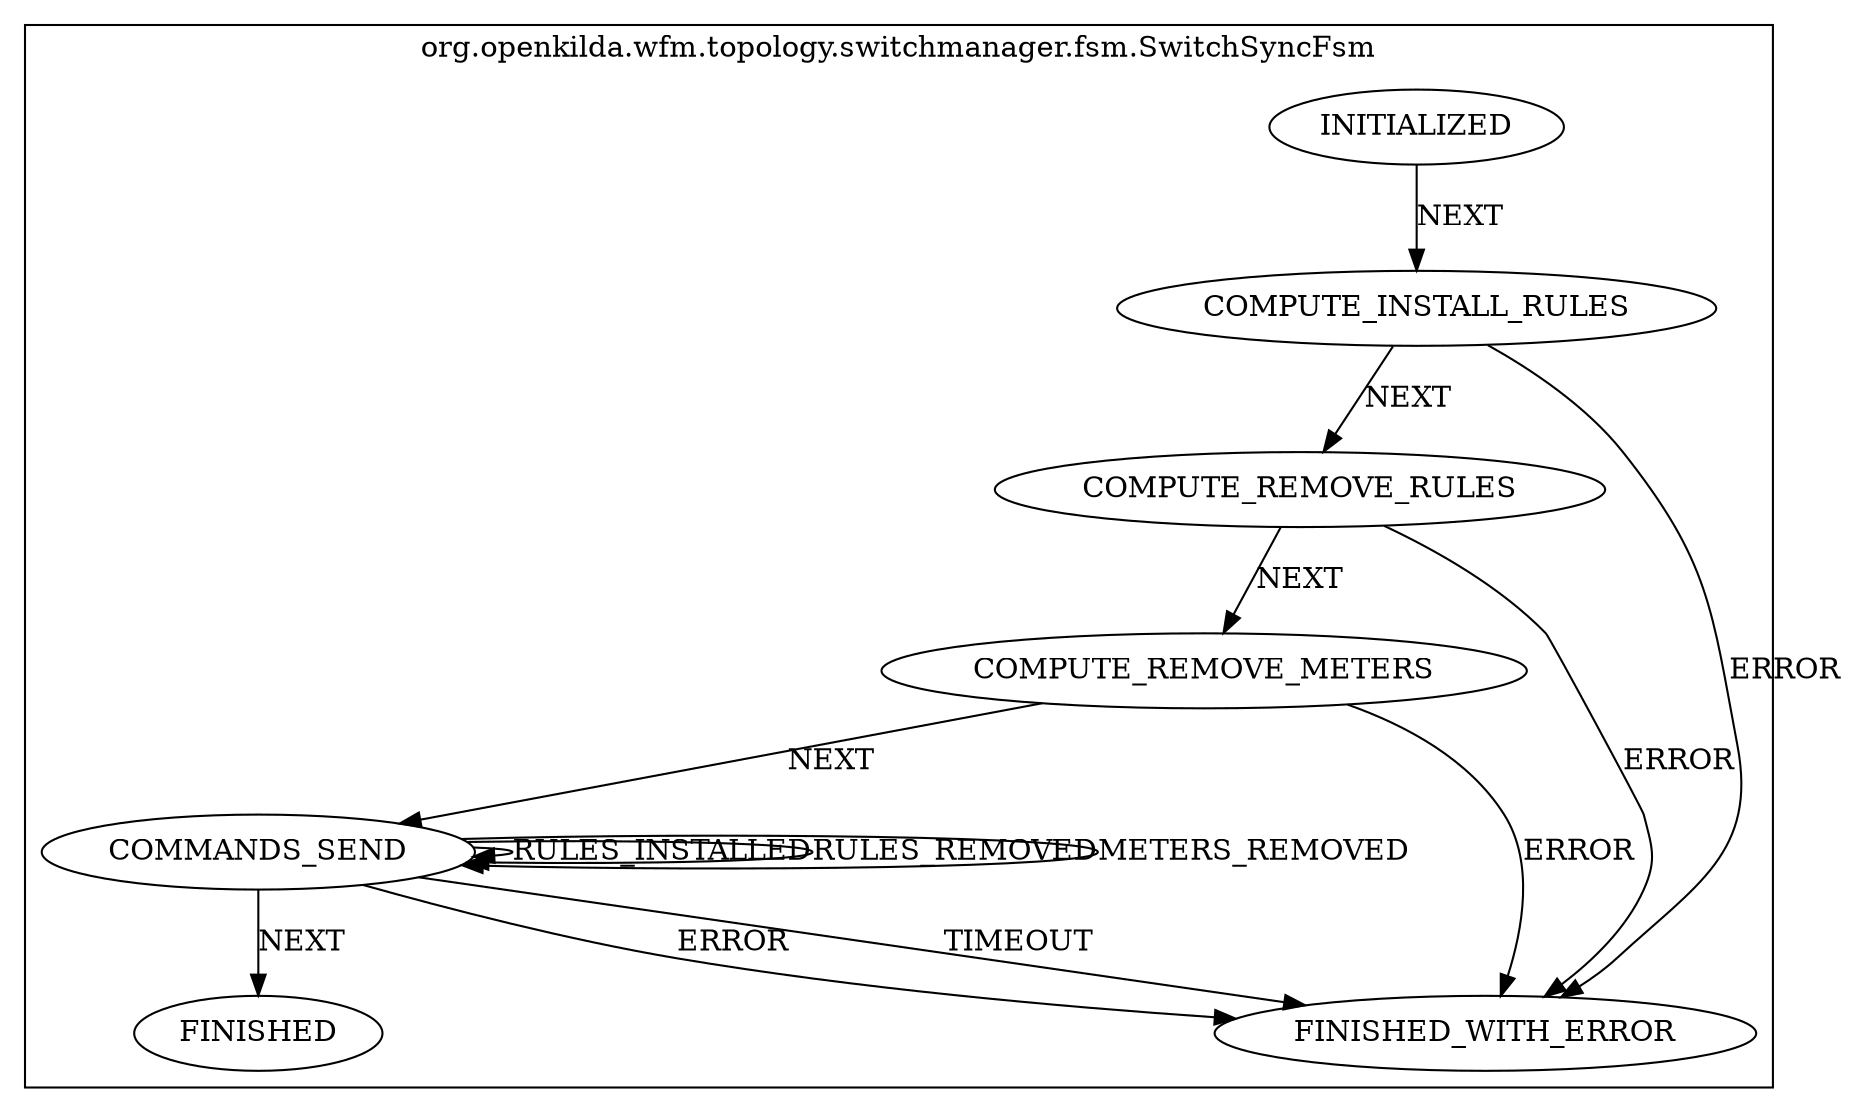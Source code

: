 digraph {
compound=true;
subgraph cluster_StateMachine {
label="org.openkilda.wfm.topology.switchmanager.fsm.SwitchSyncFsm";
INITIALIZED [label="INITIALIZED"];
COMPUTE_REMOVE_RULES [label="COMPUTE_REMOVE_RULES"];
FINISHED_WITH_ERROR [label="FINISHED_WITH_ERROR"];
FINISHED [label="FINISHED"];
COMMANDS_SEND [label="COMMANDS_SEND"];
COMPUTE_INSTALL_RULES [label="COMPUTE_INSTALL_RULES"];
COMPUTE_REMOVE_METERS [label="COMPUTE_REMOVE_METERS"];

INITIALIZED -> COMPUTE_INSTALL_RULES [ label="NEXT"];
COMPUTE_REMOVE_RULES -> FINISHED_WITH_ERROR [ label="ERROR"];
COMPUTE_REMOVE_RULES -> COMPUTE_REMOVE_METERS [ label="NEXT"];
COMMANDS_SEND -> COMMANDS_SEND [ label="RULES_INSTALLED"];
COMMANDS_SEND -> COMMANDS_SEND [ label="RULES_REMOVED"];
COMMANDS_SEND -> COMMANDS_SEND [ label="METERS_REMOVED"];
COMMANDS_SEND -> FINISHED_WITH_ERROR [ label="TIMEOUT"];
COMMANDS_SEND -> FINISHED_WITH_ERROR [ label="ERROR"];
COMMANDS_SEND -> FINISHED [ label="NEXT"];
COMPUTE_INSTALL_RULES -> FINISHED_WITH_ERROR [ label="ERROR"];
COMPUTE_INSTALL_RULES -> COMPUTE_REMOVE_RULES [ label="NEXT"];
COMPUTE_REMOVE_METERS -> FINISHED_WITH_ERROR [ label="ERROR"];
COMPUTE_REMOVE_METERS -> COMMANDS_SEND [ label="NEXT"];}}
